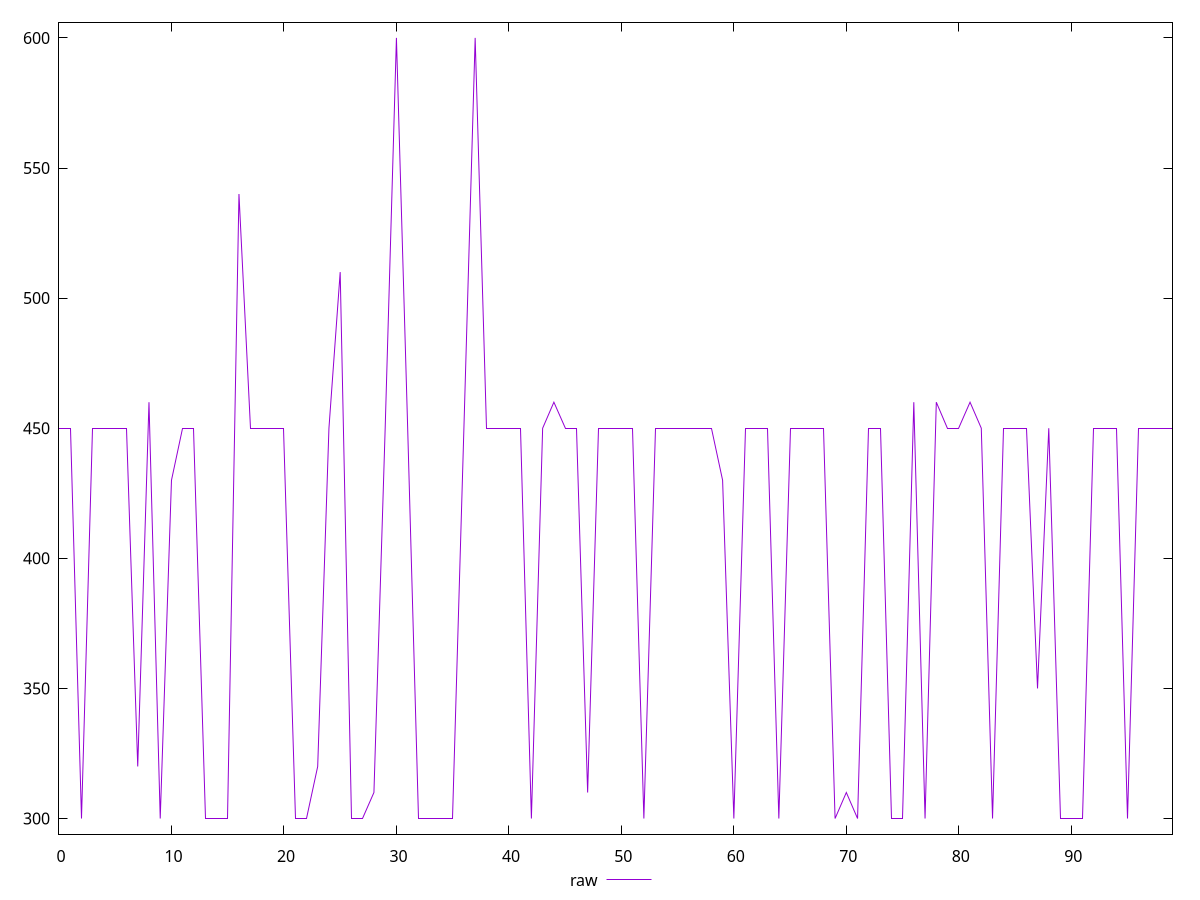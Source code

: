 reset

$raw <<EOF
0 450
1 450
2 300
3 450
4 450
5 450
6 450
7 320
8 460
9 300
10 430
11 450
12 450
13 300
14 300
15 300
16 540
17 450
18 450
19 450
20 450
21 300
22 300
23 320
24 450
25 510
26 300
27 300
28 310
29 450
30 600
31 450
32 300
33 300
34 300
35 300
36 450
37 600
38 450
39 450
40 450
41 450
42 300
43 450
44 460
45 450
46 450
47 310
48 450
49 450
50 450
51 450
52 300
53 450
54 450
55 450
56 450
57 450
58 450
59 430
60 300
61 450
62 450
63 450
64 300
65 450
66 450
67 450
68 450
69 300
70 310
71 300
72 450
73 450
74 300
75 300
76 460
77 300
78 460
79 450
80 450
81 460
82 450
83 300
84 450
85 450
86 450
87 350
88 450
89 300
90 300
91 300
92 450
93 450
94 450
95 300
96 450
97 450
98 450
99 450
EOF

set key outside below
set xrange [0:99]
set yrange [294:606]
set trange [294:606]
set terminal svg size 640, 500 enhanced background rgb 'white'
set output "report_00018_2021-02-10T15-25-16.877Z/uses-webp-images/samples/pages/raw/values.svg"

plot $raw title "raw" with line

reset
